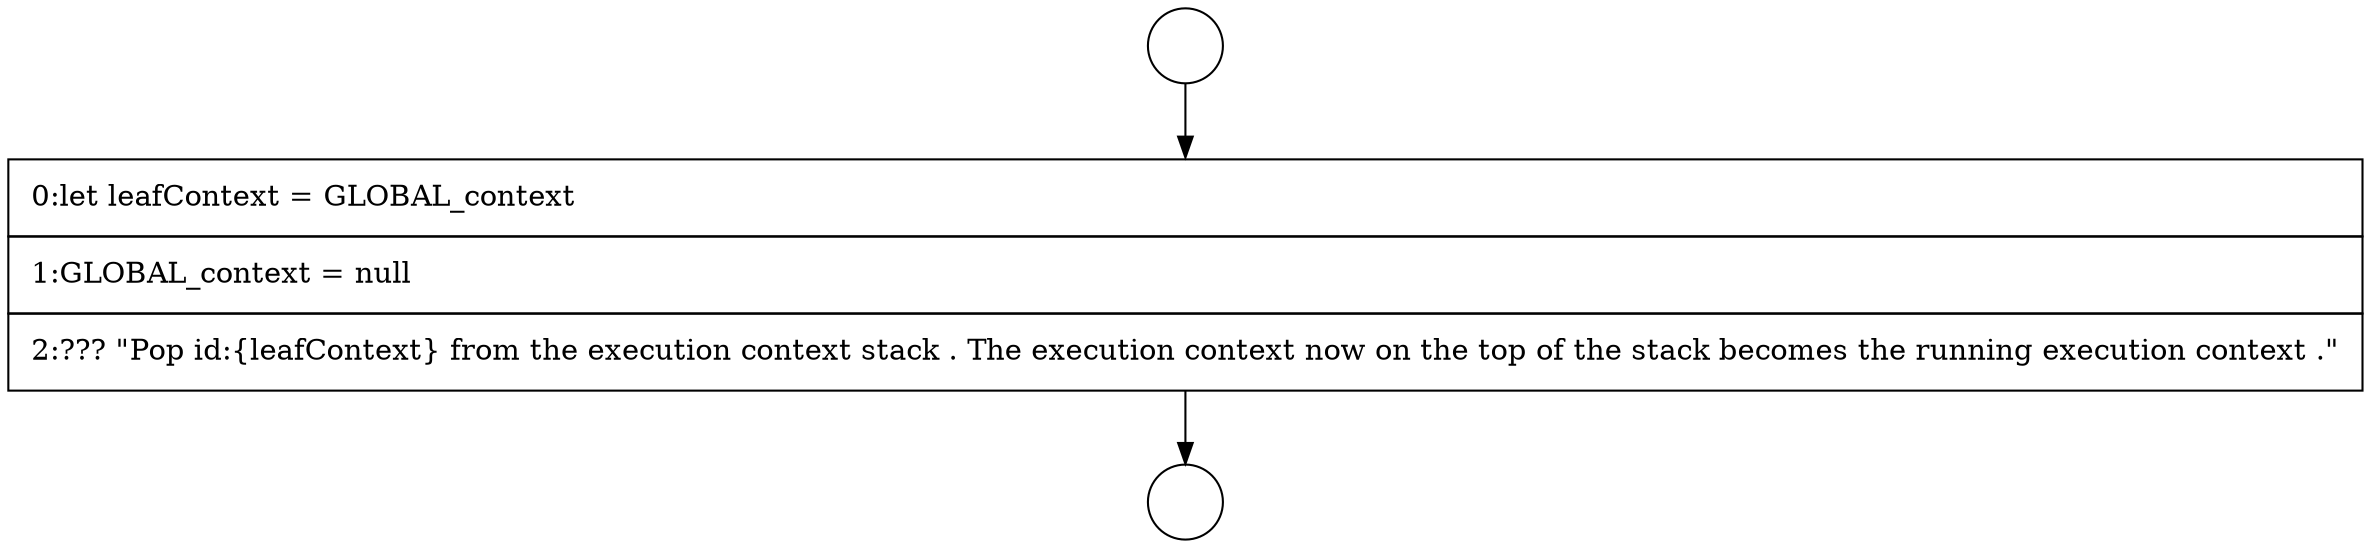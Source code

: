 digraph {
  node8975 [shape=circle label=" " color="black" fillcolor="white" style=filled]
  node8977 [shape=none, margin=0, label=<<font color="black">
    <table border="0" cellborder="1" cellspacing="0" cellpadding="10">
      <tr><td align="left">0:let leafContext = GLOBAL_context</td></tr>
      <tr><td align="left">1:GLOBAL_context = null</td></tr>
      <tr><td align="left">2:??? &quot;Pop id:{leafContext} from the execution context stack . The execution context now on the top of the stack becomes the running execution context .&quot;</td></tr>
    </table>
  </font>> color="black" fillcolor="white" style=filled]
  node8976 [shape=circle label=" " color="black" fillcolor="white" style=filled]
  node8975 -> node8977 [ color="black"]
  node8977 -> node8976 [ color="black"]
}

